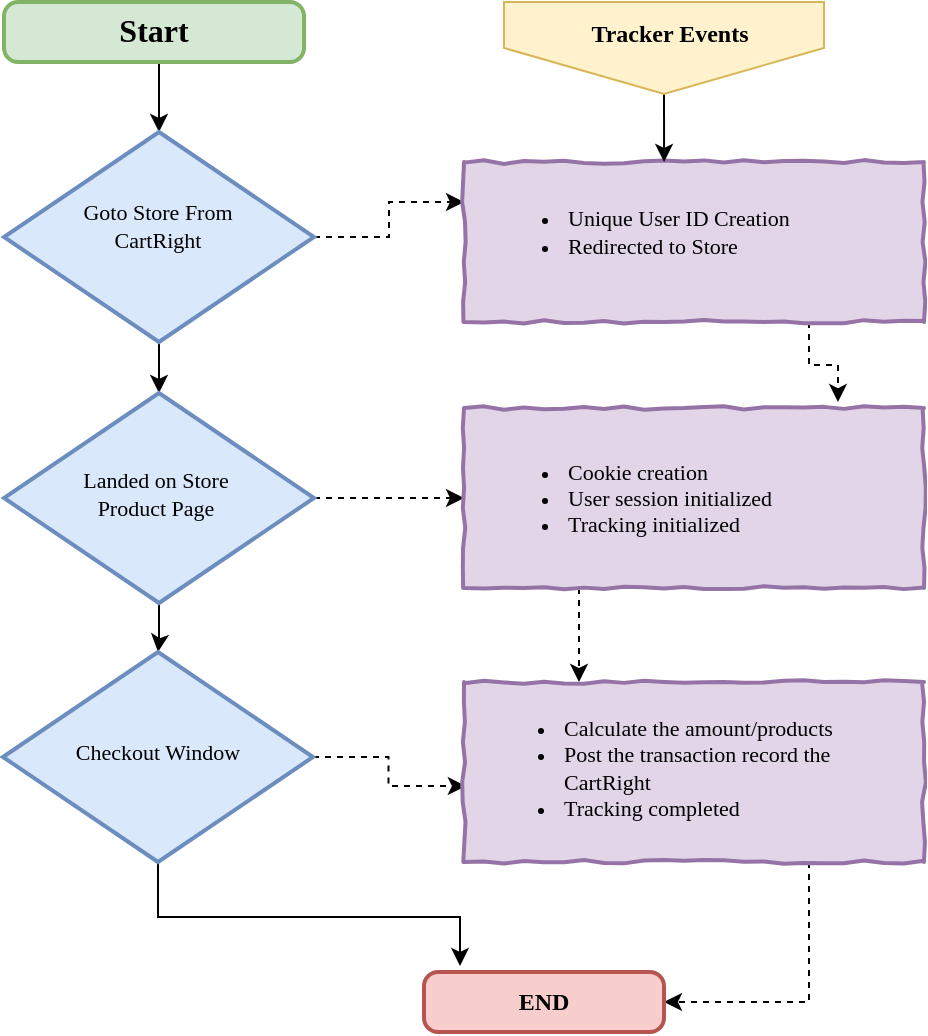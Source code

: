 <mxfile version="12.4.3" type="github" pages="1">
  <diagram id="n0p_Ru1AtYEMInTMPxUc" name="Page-1">
    <mxGraphModel dx="854" dy="436" grid="1" gridSize="10" guides="1" tooltips="1" connect="1" arrows="1" fold="1" page="1" pageScale="1" pageWidth="850" pageHeight="1100" math="0" shadow="0">
      <root>
        <mxCell id="0"/>
        <mxCell id="1" parent="0"/>
        <mxCell id="-9_4Ot5z5iVx5uQSP8wo-46" style="edgeStyle=orthogonalEdgeStyle;rounded=0;orthogonalLoop=1;jettySize=auto;html=1;exitX=0.5;exitY=1;exitDx=0;exitDy=0;entryX=0.5;entryY=0;entryDx=0;entryDy=0;entryPerimeter=0;fontFamily=Verdana;fontSize=12;" edge="1" parent="1" source="-9_4Ot5z5iVx5uQSP8wo-2" target="-9_4Ot5z5iVx5uQSP8wo-7">
          <mxGeometry relative="1" as="geometry"/>
        </mxCell>
        <mxCell id="-9_4Ot5z5iVx5uQSP8wo-2" value="" style="rounded=1;whiteSpace=wrap;html=1;absoluteArcSize=1;arcSize=14;strokeWidth=2;fillColor=#d5e8d4;strokeColor=#82b366;" vertex="1" parent="1">
          <mxGeometry x="80" y="40" width="150" height="30" as="geometry"/>
        </mxCell>
        <mxCell id="-9_4Ot5z5iVx5uQSP8wo-4" value="Start" style="text;html=1;strokeColor=none;fillColor=none;align=center;verticalAlign=middle;whiteSpace=wrap;rounded=0;fontStyle=1;fontFamily=Verdana;fontSize=16;" vertex="1" parent="1">
          <mxGeometry x="100" y="44" width="110" height="20" as="geometry"/>
        </mxCell>
        <mxCell id="-9_4Ot5z5iVx5uQSP8wo-32" style="edgeStyle=orthogonalEdgeStyle;rounded=0;orthogonalLoop=1;jettySize=auto;html=1;exitX=1;exitY=0.5;exitDx=0;exitDy=0;exitPerimeter=0;entryX=0;entryY=0.25;entryDx=0;entryDy=0;fontFamily=Verdana;fontSize=11;dashed=1;" edge="1" parent="1" source="-9_4Ot5z5iVx5uQSP8wo-7" target="-9_4Ot5z5iVx5uQSP8wo-14">
          <mxGeometry relative="1" as="geometry"/>
        </mxCell>
        <mxCell id="-9_4Ot5z5iVx5uQSP8wo-50" style="edgeStyle=orthogonalEdgeStyle;rounded=0;orthogonalLoop=1;jettySize=auto;html=1;exitX=0.5;exitY=1;exitDx=0;exitDy=0;exitPerimeter=0;entryX=0.5;entryY=0;entryDx=0;entryDy=0;entryPerimeter=0;fontFamily=Verdana;fontSize=12;" edge="1" parent="1" source="-9_4Ot5z5iVx5uQSP8wo-7" target="-9_4Ot5z5iVx5uQSP8wo-11">
          <mxGeometry relative="1" as="geometry"/>
        </mxCell>
        <mxCell id="-9_4Ot5z5iVx5uQSP8wo-7" value="" style="strokeWidth=2;html=1;shape=mxgraph.flowchart.decision;whiteSpace=wrap;fontFamily=Verdana;fontSize=16;fillColor=#dae8fc;strokeColor=#6c8ebf;" vertex="1" parent="1">
          <mxGeometry x="80" y="105" width="155" height="105" as="geometry"/>
        </mxCell>
        <mxCell id="-9_4Ot5z5iVx5uQSP8wo-8" value="Goto Store From CartRight" style="text;html=1;strokeColor=none;fillColor=none;align=center;verticalAlign=middle;whiteSpace=wrap;rounded=0;fontFamily=Verdana;fontSize=11;" vertex="1" parent="1">
          <mxGeometry x="107" y="126.5" width="100" height="50" as="geometry"/>
        </mxCell>
        <mxCell id="-9_4Ot5z5iVx5uQSP8wo-28" style="edgeStyle=orthogonalEdgeStyle;rounded=0;orthogonalLoop=1;jettySize=auto;html=1;exitX=1;exitY=0.5;exitDx=0;exitDy=0;exitPerimeter=0;entryX=0;entryY=0.5;entryDx=0;entryDy=0;fontFamily=Verdana;fontSize=13;dashed=1;" edge="1" parent="1" source="-9_4Ot5z5iVx5uQSP8wo-11" target="-9_4Ot5z5iVx5uQSP8wo-17">
          <mxGeometry relative="1" as="geometry"/>
        </mxCell>
        <mxCell id="-9_4Ot5z5iVx5uQSP8wo-51" style="edgeStyle=orthogonalEdgeStyle;rounded=0;orthogonalLoop=1;jettySize=auto;html=1;exitX=0.5;exitY=1;exitDx=0;exitDy=0;exitPerimeter=0;fontFamily=Verdana;fontSize=12;" edge="1" parent="1" source="-9_4Ot5z5iVx5uQSP8wo-11" target="-9_4Ot5z5iVx5uQSP8wo-33">
          <mxGeometry relative="1" as="geometry"/>
        </mxCell>
        <mxCell id="-9_4Ot5z5iVx5uQSP8wo-11" value="" style="strokeWidth=2;html=1;shape=mxgraph.flowchart.decision;whiteSpace=wrap;fontFamily=Verdana;fontSize=16;fillColor=#dae8fc;strokeColor=#6c8ebf;" vertex="1" parent="1">
          <mxGeometry x="80" y="235.5" width="155" height="105" as="geometry"/>
        </mxCell>
        <mxCell id="-9_4Ot5z5iVx5uQSP8wo-12" value="Landed on Store Product Page" style="text;html=1;strokeColor=none;fillColor=none;align=center;verticalAlign=middle;whiteSpace=wrap;rounded=0;fontFamily=Verdana;fontSize=11;" vertex="1" parent="1">
          <mxGeometry x="106" y="260.5" width="100" height="50" as="geometry"/>
        </mxCell>
        <mxCell id="-9_4Ot5z5iVx5uQSP8wo-25" style="edgeStyle=orthogonalEdgeStyle;rounded=0;orthogonalLoop=1;jettySize=auto;html=1;exitX=0.75;exitY=1;exitDx=0;exitDy=0;entryX=0.813;entryY=-0.033;entryDx=0;entryDy=0;entryPerimeter=0;fontFamily=Verdana;fontSize=13;dashed=1;" edge="1" parent="1" source="-9_4Ot5z5iVx5uQSP8wo-14" target="-9_4Ot5z5iVx5uQSP8wo-17">
          <mxGeometry relative="1" as="geometry"/>
        </mxCell>
        <mxCell id="-9_4Ot5z5iVx5uQSP8wo-14" value="" style="html=1;whiteSpace=wrap;comic=1;strokeWidth=2;fontFamily=Comic Sans MS;fontStyle=1;fillColor=#e1d5e7;strokeColor=#9673a6;" vertex="1" parent="1">
          <mxGeometry x="310" y="120" width="230" height="80" as="geometry"/>
        </mxCell>
        <mxCell id="-9_4Ot5z5iVx5uQSP8wo-16" value="&lt;ul style=&quot;font-size: 11px&quot;&gt;&lt;li&gt;&lt;span&gt;Unique User ID Creation&lt;/span&gt;&lt;/li&gt;&lt;li&gt;&lt;span&gt;Redirected to Store&lt;/span&gt;&lt;/li&gt;&lt;/ul&gt;" style="text;html=1;strokeColor=none;fillColor=none;align=left;verticalAlign=middle;whiteSpace=wrap;rounded=0;fontFamily=Verdana;fontSize=13;" vertex="1" parent="1">
          <mxGeometry x="320" y="126.5" width="210" height="56.5" as="geometry"/>
        </mxCell>
        <mxCell id="-9_4Ot5z5iVx5uQSP8wo-39" style="edgeStyle=orthogonalEdgeStyle;rounded=0;orthogonalLoop=1;jettySize=auto;html=1;exitX=0.25;exitY=1;exitDx=0;exitDy=0;entryX=0.25;entryY=0;entryDx=0;entryDy=0;dashed=1;fontFamily=Verdana;fontSize=12;" edge="1" parent="1" source="-9_4Ot5z5iVx5uQSP8wo-17" target="-9_4Ot5z5iVx5uQSP8wo-35">
          <mxGeometry relative="1" as="geometry"/>
        </mxCell>
        <mxCell id="-9_4Ot5z5iVx5uQSP8wo-17" value="" style="html=1;whiteSpace=wrap;comic=1;strokeWidth=2;fontFamily=Comic Sans MS;fontStyle=1;fillColor=#e1d5e7;strokeColor=#9673a6;" vertex="1" parent="1">
          <mxGeometry x="310" y="243" width="230" height="90" as="geometry"/>
        </mxCell>
        <mxCell id="-9_4Ot5z5iVx5uQSP8wo-18" value="&lt;ul style=&quot;font-size: 11px&quot;&gt;&lt;li&gt;&lt;span&gt;Cookie creation&lt;/span&gt;&lt;/li&gt;&lt;li&gt;&lt;span&gt;User session initialized&lt;/span&gt;&lt;/li&gt;&lt;li&gt;&lt;span&gt;Tracking&amp;nbsp;&lt;/span&gt;initialized&lt;/li&gt;&lt;/ul&gt;" style="text;html=1;strokeColor=none;fillColor=none;align=left;verticalAlign=middle;whiteSpace=wrap;rounded=0;fontFamily=Verdana;fontSize=13;" vertex="1" parent="1">
          <mxGeometry x="320" y="253" width="210" height="70" as="geometry"/>
        </mxCell>
        <mxCell id="-9_4Ot5z5iVx5uQSP8wo-24" style="edgeStyle=orthogonalEdgeStyle;rounded=0;orthogonalLoop=1;jettySize=auto;html=1;exitX=0.5;exitY=1;exitDx=0;exitDy=0;entryX=0.435;entryY=0;entryDx=0;entryDy=0;entryPerimeter=0;fontFamily=Verdana;fontSize=13;" edge="1" parent="1" source="-9_4Ot5z5iVx5uQSP8wo-20" target="-9_4Ot5z5iVx5uQSP8wo-14">
          <mxGeometry relative="1" as="geometry"/>
        </mxCell>
        <mxCell id="-9_4Ot5z5iVx5uQSP8wo-20" value="" style="verticalLabelPosition=bottom;verticalAlign=top;html=1;shape=offPageConnector;rounded=0;size=0.5;fontFamily=Verdana;fontSize=13;fillColor=#fff2cc;strokeColor=#d6b656;" vertex="1" parent="1">
          <mxGeometry x="330" y="40" width="160" height="46" as="geometry"/>
        </mxCell>
        <mxCell id="-9_4Ot5z5iVx5uQSP8wo-21" value="&lt;font style=&quot;font-size: 12px&quot;&gt;Tracker Events&lt;/font&gt;" style="text;html=1;strokeColor=none;fillColor=none;align=center;verticalAlign=middle;whiteSpace=wrap;rounded=0;fontStyle=1;fontFamily=Verdana;fontSize=13;" vertex="1" parent="1">
          <mxGeometry x="358" y="45" width="110" height="20" as="geometry"/>
        </mxCell>
        <mxCell id="-9_4Ot5z5iVx5uQSP8wo-40" style="edgeStyle=orthogonalEdgeStyle;rounded=0;orthogonalLoop=1;jettySize=auto;html=1;entryX=0.004;entryY=0.578;entryDx=0;entryDy=0;entryPerimeter=0;dashed=1;fontFamily=Verdana;fontSize=12;" edge="1" parent="1" source="-9_4Ot5z5iVx5uQSP8wo-33" target="-9_4Ot5z5iVx5uQSP8wo-35">
          <mxGeometry relative="1" as="geometry"/>
        </mxCell>
        <mxCell id="-9_4Ot5z5iVx5uQSP8wo-52" style="edgeStyle=orthogonalEdgeStyle;rounded=0;orthogonalLoop=1;jettySize=auto;html=1;exitX=0.5;exitY=1;exitDx=0;exitDy=0;exitPerimeter=0;entryX=0.15;entryY=-0.1;entryDx=0;entryDy=0;entryPerimeter=0;fontFamily=Verdana;fontSize=12;" edge="1" parent="1" source="-9_4Ot5z5iVx5uQSP8wo-33" target="-9_4Ot5z5iVx5uQSP8wo-37">
          <mxGeometry relative="1" as="geometry"/>
        </mxCell>
        <mxCell id="-9_4Ot5z5iVx5uQSP8wo-33" value="" style="strokeWidth=2;html=1;shape=mxgraph.flowchart.decision;whiteSpace=wrap;fontFamily=Verdana;fontSize=16;fillColor=#dae8fc;strokeColor=#6c8ebf;" vertex="1" parent="1">
          <mxGeometry x="79.5" y="365" width="155" height="105" as="geometry"/>
        </mxCell>
        <mxCell id="-9_4Ot5z5iVx5uQSP8wo-34" value="Checkout Window" style="text;html=1;strokeColor=none;fillColor=none;align=center;verticalAlign=middle;whiteSpace=wrap;rounded=0;fontFamily=Verdana;fontSize=11;" vertex="1" parent="1">
          <mxGeometry x="107" y="390" width="100" height="50" as="geometry"/>
        </mxCell>
        <mxCell id="-9_4Ot5z5iVx5uQSP8wo-44" style="edgeStyle=orthogonalEdgeStyle;rounded=0;orthogonalLoop=1;jettySize=auto;html=1;exitX=0.75;exitY=1;exitDx=0;exitDy=0;entryX=1;entryY=0.5;entryDx=0;entryDy=0;dashed=1;fontFamily=Verdana;fontSize=12;" edge="1" parent="1" source="-9_4Ot5z5iVx5uQSP8wo-35" target="-9_4Ot5z5iVx5uQSP8wo-37">
          <mxGeometry relative="1" as="geometry"/>
        </mxCell>
        <mxCell id="-9_4Ot5z5iVx5uQSP8wo-35" value="" style="html=1;whiteSpace=wrap;comic=1;strokeWidth=2;fontFamily=Comic Sans MS;fontStyle=1;fillColor=#e1d5e7;strokeColor=#9673a6;" vertex="1" parent="1">
          <mxGeometry x="310" y="380" width="230" height="90" as="geometry"/>
        </mxCell>
        <mxCell id="-9_4Ot5z5iVx5uQSP8wo-36" value="&lt;ul style=&quot;font-size: 11px&quot;&gt;&lt;li&gt;Calculate the amount/products&lt;/li&gt;&lt;li&gt;Post the transaction record the CartRight&lt;/li&gt;&lt;li&gt;Tracking completed&lt;/li&gt;&lt;/ul&gt;" style="text;html=1;strokeColor=none;fillColor=none;align=left;verticalAlign=middle;whiteSpace=wrap;rounded=0;fontFamily=Verdana;fontSize=13;" vertex="1" parent="1">
          <mxGeometry x="318" y="388" width="210" height="70" as="geometry"/>
        </mxCell>
        <mxCell id="-9_4Ot5z5iVx5uQSP8wo-37" value="" style="rounded=1;whiteSpace=wrap;html=1;absoluteArcSize=1;arcSize=14;strokeWidth=2;fillColor=#f8cecc;strokeColor=#b85450;" vertex="1" parent="1">
          <mxGeometry x="290" y="525" width="120" height="30" as="geometry"/>
        </mxCell>
        <mxCell id="-9_4Ot5z5iVx5uQSP8wo-38" value="END" style="text;html=1;strokeColor=none;fillColor=none;align=center;verticalAlign=middle;whiteSpace=wrap;rounded=0;fontStyle=1;fontFamily=Verdana;fontSize=12;" vertex="1" parent="1">
          <mxGeometry x="310" y="530" width="80" height="20" as="geometry"/>
        </mxCell>
      </root>
    </mxGraphModel>
  </diagram>
</mxfile>
